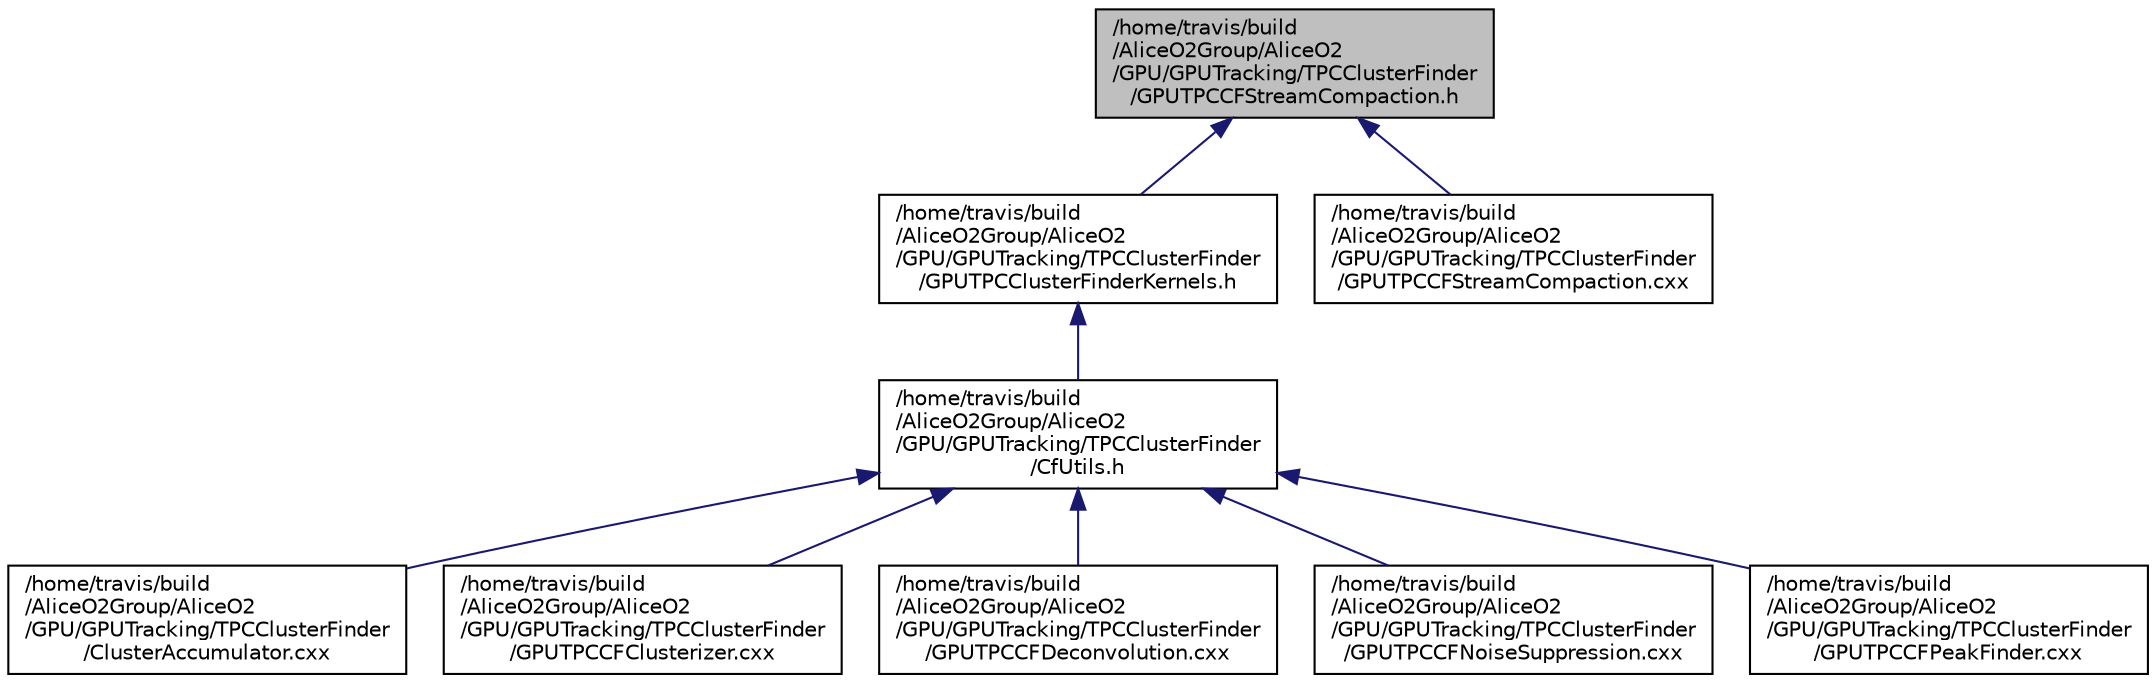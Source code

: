 digraph "/home/travis/build/AliceO2Group/AliceO2/GPU/GPUTracking/TPCClusterFinder/GPUTPCCFStreamCompaction.h"
{
 // INTERACTIVE_SVG=YES
  bgcolor="transparent";
  edge [fontname="Helvetica",fontsize="10",labelfontname="Helvetica",labelfontsize="10"];
  node [fontname="Helvetica",fontsize="10",shape=record];
  Node47 [label="/home/travis/build\l/AliceO2Group/AliceO2\l/GPU/GPUTracking/TPCClusterFinder\l/GPUTPCCFStreamCompaction.h",height=0.2,width=0.4,color="black", fillcolor="grey75", style="filled", fontcolor="black"];
  Node47 -> Node48 [dir="back",color="midnightblue",fontsize="10",style="solid",fontname="Helvetica"];
  Node48 [label="/home/travis/build\l/AliceO2Group/AliceO2\l/GPU/GPUTracking/TPCClusterFinder\l/GPUTPCClusterFinderKernels.h",height=0.2,width=0.4,color="black",URL="$d1/d59/GPUTPCClusterFinderKernels_8h.html"];
  Node48 -> Node49 [dir="back",color="midnightblue",fontsize="10",style="solid",fontname="Helvetica"];
  Node49 [label="/home/travis/build\l/AliceO2Group/AliceO2\l/GPU/GPUTracking/TPCClusterFinder\l/CfUtils.h",height=0.2,width=0.4,color="black",URL="$da/de7/CfUtils_8h.html"];
  Node49 -> Node50 [dir="back",color="midnightblue",fontsize="10",style="solid",fontname="Helvetica"];
  Node50 [label="/home/travis/build\l/AliceO2Group/AliceO2\l/GPU/GPUTracking/TPCClusterFinder\l/ClusterAccumulator.cxx",height=0.2,width=0.4,color="black",URL="$d8/db8/ClusterAccumulator_8cxx.html"];
  Node49 -> Node51 [dir="back",color="midnightblue",fontsize="10",style="solid",fontname="Helvetica"];
  Node51 [label="/home/travis/build\l/AliceO2Group/AliceO2\l/GPU/GPUTracking/TPCClusterFinder\l/GPUTPCCFClusterizer.cxx",height=0.2,width=0.4,color="black",URL="$de/d30/GPUTPCCFClusterizer_8cxx.html"];
  Node49 -> Node52 [dir="back",color="midnightblue",fontsize="10",style="solid",fontname="Helvetica"];
  Node52 [label="/home/travis/build\l/AliceO2Group/AliceO2\l/GPU/GPUTracking/TPCClusterFinder\l/GPUTPCCFDeconvolution.cxx",height=0.2,width=0.4,color="black",URL="$dd/d19/GPUTPCCFDeconvolution_8cxx.html"];
  Node49 -> Node53 [dir="back",color="midnightblue",fontsize="10",style="solid",fontname="Helvetica"];
  Node53 [label="/home/travis/build\l/AliceO2Group/AliceO2\l/GPU/GPUTracking/TPCClusterFinder\l/GPUTPCCFNoiseSuppression.cxx",height=0.2,width=0.4,color="black",URL="$d4/d72/GPUTPCCFNoiseSuppression_8cxx.html"];
  Node49 -> Node54 [dir="back",color="midnightblue",fontsize="10",style="solid",fontname="Helvetica"];
  Node54 [label="/home/travis/build\l/AliceO2Group/AliceO2\l/GPU/GPUTracking/TPCClusterFinder\l/GPUTPCCFPeakFinder.cxx",height=0.2,width=0.4,color="black",URL="$d9/dbb/GPUTPCCFPeakFinder_8cxx.html"];
  Node47 -> Node55 [dir="back",color="midnightblue",fontsize="10",style="solid",fontname="Helvetica"];
  Node55 [label="/home/travis/build\l/AliceO2Group/AliceO2\l/GPU/GPUTracking/TPCClusterFinder\l/GPUTPCCFStreamCompaction.cxx",height=0.2,width=0.4,color="black",URL="$d9/d59/GPUTPCCFStreamCompaction_8cxx.html"];
}
